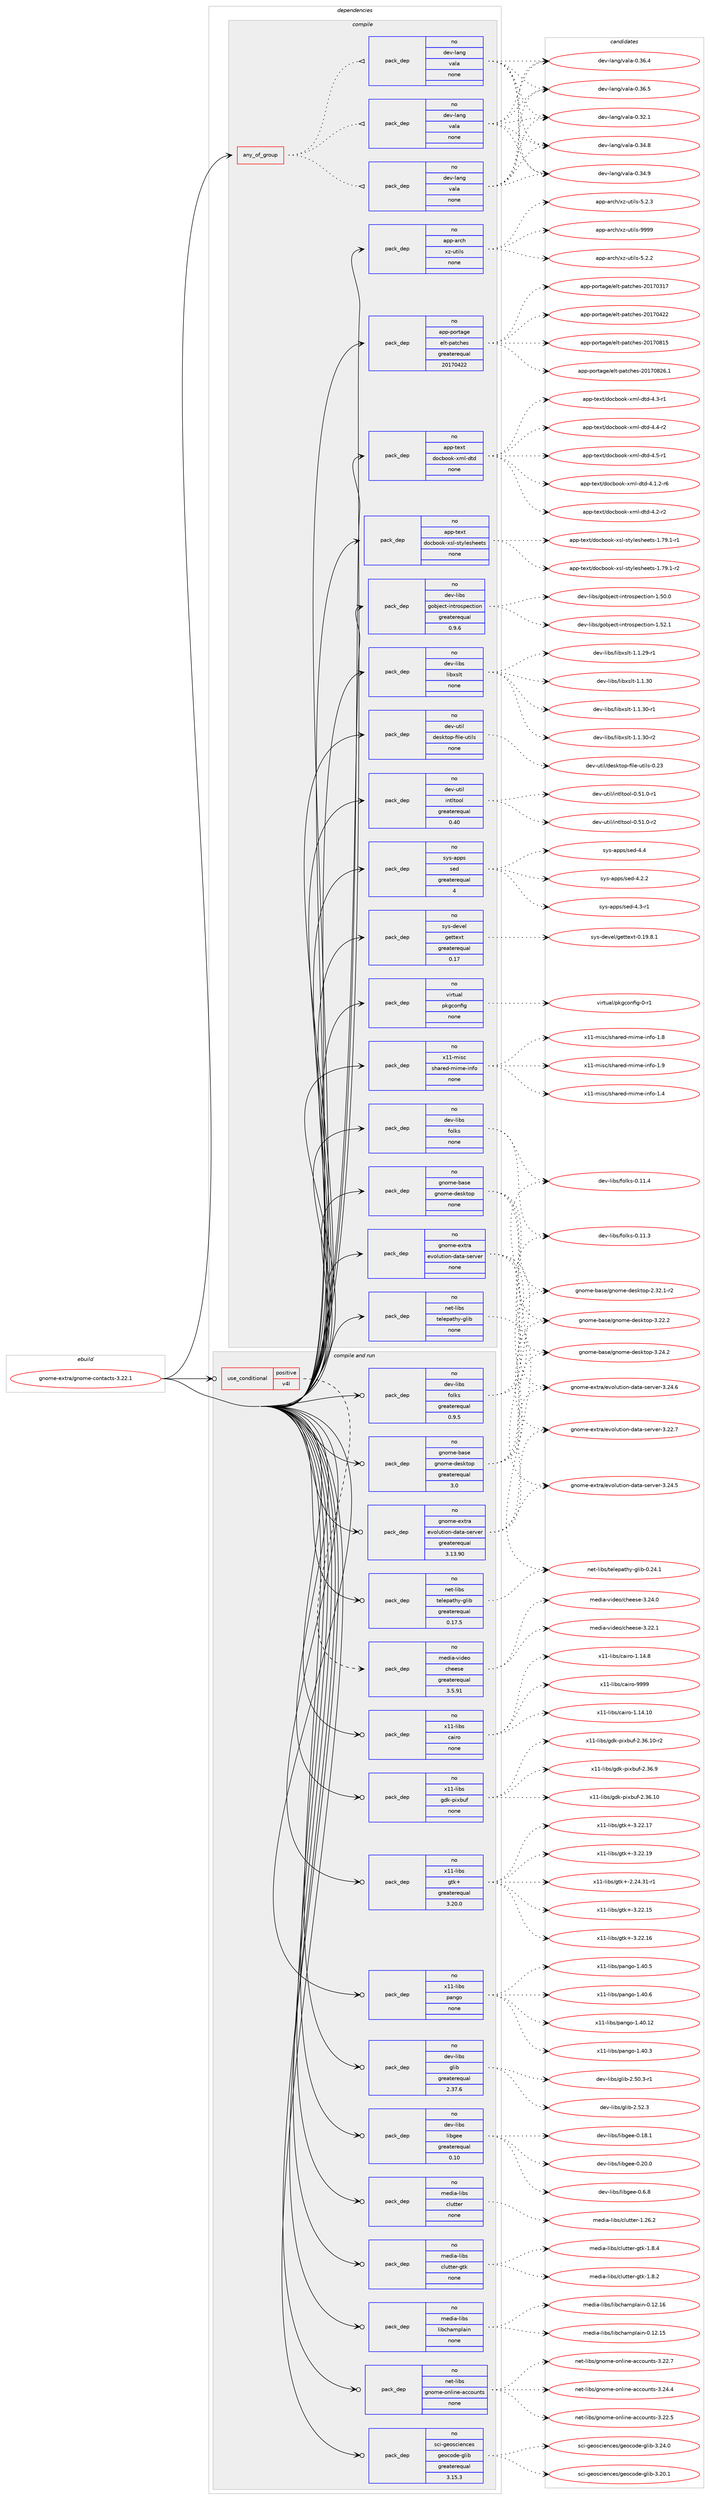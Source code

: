 digraph prolog {

# *************
# Graph options
# *************

newrank=true;
concentrate=true;
compound=true;
graph [rankdir=LR,fontname=Helvetica,fontsize=10,ranksep=1.5];#, ranksep=2.5, nodesep=0.2];
edge  [arrowhead=vee];
node  [fontname=Helvetica,fontsize=10];

# **********
# The ebuild
# **********

subgraph cluster_leftcol {
color=gray;
rank=same;
label=<<i>ebuild</i>>;
id [label="gnome-extra/gnome-contacts-3.22.1", color=red, width=4, href="../gnome-extra/gnome-contacts-3.22.1.svg"];
}

# ****************
# The dependencies
# ****************

subgraph cluster_midcol {
color=gray;
label=<<i>dependencies</i>>;
subgraph cluster_compile {
fillcolor="#eeeeee";
style=filled;
label=<<i>compile</i>>;
subgraph any4841 {
dependency310684 [label=<<TABLE BORDER="0" CELLBORDER="1" CELLSPACING="0" CELLPADDING="4"><TR><TD CELLPADDING="10">any_of_group</TD></TR></TABLE>>, shape=none, color=red];subgraph pack223795 {
dependency310685 [label=<<TABLE BORDER="0" CELLBORDER="1" CELLSPACING="0" CELLPADDING="4" WIDTH="220"><TR><TD ROWSPAN="6" CELLPADDING="30">pack_dep</TD></TR><TR><TD WIDTH="110">no</TD></TR><TR><TD>dev-lang</TD></TR><TR><TD>vala</TD></TR><TR><TD>none</TD></TR><TR><TD></TD></TR></TABLE>>, shape=none, color=blue];
}
dependency310684:e -> dependency310685:w [weight=20,style="dotted",arrowhead="oinv"];
subgraph pack223796 {
dependency310686 [label=<<TABLE BORDER="0" CELLBORDER="1" CELLSPACING="0" CELLPADDING="4" WIDTH="220"><TR><TD ROWSPAN="6" CELLPADDING="30">pack_dep</TD></TR><TR><TD WIDTH="110">no</TD></TR><TR><TD>dev-lang</TD></TR><TR><TD>vala</TD></TR><TR><TD>none</TD></TR><TR><TD></TD></TR></TABLE>>, shape=none, color=blue];
}
dependency310684:e -> dependency310686:w [weight=20,style="dotted",arrowhead="oinv"];
subgraph pack223797 {
dependency310687 [label=<<TABLE BORDER="0" CELLBORDER="1" CELLSPACING="0" CELLPADDING="4" WIDTH="220"><TR><TD ROWSPAN="6" CELLPADDING="30">pack_dep</TD></TR><TR><TD WIDTH="110">no</TD></TR><TR><TD>dev-lang</TD></TR><TR><TD>vala</TD></TR><TR><TD>none</TD></TR><TR><TD></TD></TR></TABLE>>, shape=none, color=blue];
}
dependency310684:e -> dependency310687:w [weight=20,style="dotted",arrowhead="oinv"];
}
id:e -> dependency310684:w [weight=20,style="solid",arrowhead="vee"];
subgraph pack223798 {
dependency310688 [label=<<TABLE BORDER="0" CELLBORDER="1" CELLSPACING="0" CELLPADDING="4" WIDTH="220"><TR><TD ROWSPAN="6" CELLPADDING="30">pack_dep</TD></TR><TR><TD WIDTH="110">no</TD></TR><TR><TD>app-arch</TD></TR><TR><TD>xz-utils</TD></TR><TR><TD>none</TD></TR><TR><TD></TD></TR></TABLE>>, shape=none, color=blue];
}
id:e -> dependency310688:w [weight=20,style="solid",arrowhead="vee"];
subgraph pack223799 {
dependency310689 [label=<<TABLE BORDER="0" CELLBORDER="1" CELLSPACING="0" CELLPADDING="4" WIDTH="220"><TR><TD ROWSPAN="6" CELLPADDING="30">pack_dep</TD></TR><TR><TD WIDTH="110">no</TD></TR><TR><TD>app-portage</TD></TR><TR><TD>elt-patches</TD></TR><TR><TD>greaterequal</TD></TR><TR><TD>20170422</TD></TR></TABLE>>, shape=none, color=blue];
}
id:e -> dependency310689:w [weight=20,style="solid",arrowhead="vee"];
subgraph pack223800 {
dependency310690 [label=<<TABLE BORDER="0" CELLBORDER="1" CELLSPACING="0" CELLPADDING="4" WIDTH="220"><TR><TD ROWSPAN="6" CELLPADDING="30">pack_dep</TD></TR><TR><TD WIDTH="110">no</TD></TR><TR><TD>app-text</TD></TR><TR><TD>docbook-xml-dtd</TD></TR><TR><TD>none</TD></TR><TR><TD></TD></TR></TABLE>>, shape=none, color=blue];
}
id:e -> dependency310690:w [weight=20,style="solid",arrowhead="vee"];
subgraph pack223801 {
dependency310691 [label=<<TABLE BORDER="0" CELLBORDER="1" CELLSPACING="0" CELLPADDING="4" WIDTH="220"><TR><TD ROWSPAN="6" CELLPADDING="30">pack_dep</TD></TR><TR><TD WIDTH="110">no</TD></TR><TR><TD>app-text</TD></TR><TR><TD>docbook-xsl-stylesheets</TD></TR><TR><TD>none</TD></TR><TR><TD></TD></TR></TABLE>>, shape=none, color=blue];
}
id:e -> dependency310691:w [weight=20,style="solid",arrowhead="vee"];
subgraph pack223802 {
dependency310692 [label=<<TABLE BORDER="0" CELLBORDER="1" CELLSPACING="0" CELLPADDING="4" WIDTH="220"><TR><TD ROWSPAN="6" CELLPADDING="30">pack_dep</TD></TR><TR><TD WIDTH="110">no</TD></TR><TR><TD>dev-libs</TD></TR><TR><TD>folks</TD></TR><TR><TD>none</TD></TR><TR><TD></TD></TR></TABLE>>, shape=none, color=blue];
}
id:e -> dependency310692:w [weight=20,style="solid",arrowhead="vee"];
subgraph pack223803 {
dependency310693 [label=<<TABLE BORDER="0" CELLBORDER="1" CELLSPACING="0" CELLPADDING="4" WIDTH="220"><TR><TD ROWSPAN="6" CELLPADDING="30">pack_dep</TD></TR><TR><TD WIDTH="110">no</TD></TR><TR><TD>dev-libs</TD></TR><TR><TD>gobject-introspection</TD></TR><TR><TD>greaterequal</TD></TR><TR><TD>0.9.6</TD></TR></TABLE>>, shape=none, color=blue];
}
id:e -> dependency310693:w [weight=20,style="solid",arrowhead="vee"];
subgraph pack223804 {
dependency310694 [label=<<TABLE BORDER="0" CELLBORDER="1" CELLSPACING="0" CELLPADDING="4" WIDTH="220"><TR><TD ROWSPAN="6" CELLPADDING="30">pack_dep</TD></TR><TR><TD WIDTH="110">no</TD></TR><TR><TD>dev-libs</TD></TR><TR><TD>libxslt</TD></TR><TR><TD>none</TD></TR><TR><TD></TD></TR></TABLE>>, shape=none, color=blue];
}
id:e -> dependency310694:w [weight=20,style="solid",arrowhead="vee"];
subgraph pack223805 {
dependency310695 [label=<<TABLE BORDER="0" CELLBORDER="1" CELLSPACING="0" CELLPADDING="4" WIDTH="220"><TR><TD ROWSPAN="6" CELLPADDING="30">pack_dep</TD></TR><TR><TD WIDTH="110">no</TD></TR><TR><TD>dev-util</TD></TR><TR><TD>desktop-file-utils</TD></TR><TR><TD>none</TD></TR><TR><TD></TD></TR></TABLE>>, shape=none, color=blue];
}
id:e -> dependency310695:w [weight=20,style="solid",arrowhead="vee"];
subgraph pack223806 {
dependency310696 [label=<<TABLE BORDER="0" CELLBORDER="1" CELLSPACING="0" CELLPADDING="4" WIDTH="220"><TR><TD ROWSPAN="6" CELLPADDING="30">pack_dep</TD></TR><TR><TD WIDTH="110">no</TD></TR><TR><TD>dev-util</TD></TR><TR><TD>intltool</TD></TR><TR><TD>greaterequal</TD></TR><TR><TD>0.40</TD></TR></TABLE>>, shape=none, color=blue];
}
id:e -> dependency310696:w [weight=20,style="solid",arrowhead="vee"];
subgraph pack223807 {
dependency310697 [label=<<TABLE BORDER="0" CELLBORDER="1" CELLSPACING="0" CELLPADDING="4" WIDTH="220"><TR><TD ROWSPAN="6" CELLPADDING="30">pack_dep</TD></TR><TR><TD WIDTH="110">no</TD></TR><TR><TD>gnome-base</TD></TR><TR><TD>gnome-desktop</TD></TR><TR><TD>none</TD></TR><TR><TD></TD></TR></TABLE>>, shape=none, color=blue];
}
id:e -> dependency310697:w [weight=20,style="solid",arrowhead="vee"];
subgraph pack223808 {
dependency310698 [label=<<TABLE BORDER="0" CELLBORDER="1" CELLSPACING="0" CELLPADDING="4" WIDTH="220"><TR><TD ROWSPAN="6" CELLPADDING="30">pack_dep</TD></TR><TR><TD WIDTH="110">no</TD></TR><TR><TD>gnome-extra</TD></TR><TR><TD>evolution-data-server</TD></TR><TR><TD>none</TD></TR><TR><TD></TD></TR></TABLE>>, shape=none, color=blue];
}
id:e -> dependency310698:w [weight=20,style="solid",arrowhead="vee"];
subgraph pack223809 {
dependency310699 [label=<<TABLE BORDER="0" CELLBORDER="1" CELLSPACING="0" CELLPADDING="4" WIDTH="220"><TR><TD ROWSPAN="6" CELLPADDING="30">pack_dep</TD></TR><TR><TD WIDTH="110">no</TD></TR><TR><TD>net-libs</TD></TR><TR><TD>telepathy-glib</TD></TR><TR><TD>none</TD></TR><TR><TD></TD></TR></TABLE>>, shape=none, color=blue];
}
id:e -> dependency310699:w [weight=20,style="solid",arrowhead="vee"];
subgraph pack223810 {
dependency310700 [label=<<TABLE BORDER="0" CELLBORDER="1" CELLSPACING="0" CELLPADDING="4" WIDTH="220"><TR><TD ROWSPAN="6" CELLPADDING="30">pack_dep</TD></TR><TR><TD WIDTH="110">no</TD></TR><TR><TD>sys-apps</TD></TR><TR><TD>sed</TD></TR><TR><TD>greaterequal</TD></TR><TR><TD>4</TD></TR></TABLE>>, shape=none, color=blue];
}
id:e -> dependency310700:w [weight=20,style="solid",arrowhead="vee"];
subgraph pack223811 {
dependency310701 [label=<<TABLE BORDER="0" CELLBORDER="1" CELLSPACING="0" CELLPADDING="4" WIDTH="220"><TR><TD ROWSPAN="6" CELLPADDING="30">pack_dep</TD></TR><TR><TD WIDTH="110">no</TD></TR><TR><TD>sys-devel</TD></TR><TR><TD>gettext</TD></TR><TR><TD>greaterequal</TD></TR><TR><TD>0.17</TD></TR></TABLE>>, shape=none, color=blue];
}
id:e -> dependency310701:w [weight=20,style="solid",arrowhead="vee"];
subgraph pack223812 {
dependency310702 [label=<<TABLE BORDER="0" CELLBORDER="1" CELLSPACING="0" CELLPADDING="4" WIDTH="220"><TR><TD ROWSPAN="6" CELLPADDING="30">pack_dep</TD></TR><TR><TD WIDTH="110">no</TD></TR><TR><TD>virtual</TD></TR><TR><TD>pkgconfig</TD></TR><TR><TD>none</TD></TR><TR><TD></TD></TR></TABLE>>, shape=none, color=blue];
}
id:e -> dependency310702:w [weight=20,style="solid",arrowhead="vee"];
subgraph pack223813 {
dependency310703 [label=<<TABLE BORDER="0" CELLBORDER="1" CELLSPACING="0" CELLPADDING="4" WIDTH="220"><TR><TD ROWSPAN="6" CELLPADDING="30">pack_dep</TD></TR><TR><TD WIDTH="110">no</TD></TR><TR><TD>x11-misc</TD></TR><TR><TD>shared-mime-info</TD></TR><TR><TD>none</TD></TR><TR><TD></TD></TR></TABLE>>, shape=none, color=blue];
}
id:e -> dependency310703:w [weight=20,style="solid",arrowhead="vee"];
}
subgraph cluster_compileandrun {
fillcolor="#eeeeee";
style=filled;
label=<<i>compile and run</i>>;
subgraph cond81977 {
dependency310704 [label=<<TABLE BORDER="0" CELLBORDER="1" CELLSPACING="0" CELLPADDING="4"><TR><TD ROWSPAN="3" CELLPADDING="10">use_conditional</TD></TR><TR><TD>positive</TD></TR><TR><TD>v4l</TD></TR></TABLE>>, shape=none, color=red];
subgraph pack223814 {
dependency310705 [label=<<TABLE BORDER="0" CELLBORDER="1" CELLSPACING="0" CELLPADDING="4" WIDTH="220"><TR><TD ROWSPAN="6" CELLPADDING="30">pack_dep</TD></TR><TR><TD WIDTH="110">no</TD></TR><TR><TD>media-video</TD></TR><TR><TD>cheese</TD></TR><TR><TD>greaterequal</TD></TR><TR><TD>3.5.91</TD></TR></TABLE>>, shape=none, color=blue];
}
dependency310704:e -> dependency310705:w [weight=20,style="dashed",arrowhead="vee"];
}
id:e -> dependency310704:w [weight=20,style="solid",arrowhead="odotvee"];
subgraph pack223815 {
dependency310706 [label=<<TABLE BORDER="0" CELLBORDER="1" CELLSPACING="0" CELLPADDING="4" WIDTH="220"><TR><TD ROWSPAN="6" CELLPADDING="30">pack_dep</TD></TR><TR><TD WIDTH="110">no</TD></TR><TR><TD>dev-libs</TD></TR><TR><TD>folks</TD></TR><TR><TD>greaterequal</TD></TR><TR><TD>0.9.5</TD></TR></TABLE>>, shape=none, color=blue];
}
id:e -> dependency310706:w [weight=20,style="solid",arrowhead="odotvee"];
subgraph pack223816 {
dependency310707 [label=<<TABLE BORDER="0" CELLBORDER="1" CELLSPACING="0" CELLPADDING="4" WIDTH="220"><TR><TD ROWSPAN="6" CELLPADDING="30">pack_dep</TD></TR><TR><TD WIDTH="110">no</TD></TR><TR><TD>dev-libs</TD></TR><TR><TD>glib</TD></TR><TR><TD>greaterequal</TD></TR><TR><TD>2.37.6</TD></TR></TABLE>>, shape=none, color=blue];
}
id:e -> dependency310707:w [weight=20,style="solid",arrowhead="odotvee"];
subgraph pack223817 {
dependency310708 [label=<<TABLE BORDER="0" CELLBORDER="1" CELLSPACING="0" CELLPADDING="4" WIDTH="220"><TR><TD ROWSPAN="6" CELLPADDING="30">pack_dep</TD></TR><TR><TD WIDTH="110">no</TD></TR><TR><TD>dev-libs</TD></TR><TR><TD>libgee</TD></TR><TR><TD>greaterequal</TD></TR><TR><TD>0.10</TD></TR></TABLE>>, shape=none, color=blue];
}
id:e -> dependency310708:w [weight=20,style="solid",arrowhead="odotvee"];
subgraph pack223818 {
dependency310709 [label=<<TABLE BORDER="0" CELLBORDER="1" CELLSPACING="0" CELLPADDING="4" WIDTH="220"><TR><TD ROWSPAN="6" CELLPADDING="30">pack_dep</TD></TR><TR><TD WIDTH="110">no</TD></TR><TR><TD>gnome-base</TD></TR><TR><TD>gnome-desktop</TD></TR><TR><TD>greaterequal</TD></TR><TR><TD>3.0</TD></TR></TABLE>>, shape=none, color=blue];
}
id:e -> dependency310709:w [weight=20,style="solid",arrowhead="odotvee"];
subgraph pack223819 {
dependency310710 [label=<<TABLE BORDER="0" CELLBORDER="1" CELLSPACING="0" CELLPADDING="4" WIDTH="220"><TR><TD ROWSPAN="6" CELLPADDING="30">pack_dep</TD></TR><TR><TD WIDTH="110">no</TD></TR><TR><TD>gnome-extra</TD></TR><TR><TD>evolution-data-server</TD></TR><TR><TD>greaterequal</TD></TR><TR><TD>3.13.90</TD></TR></TABLE>>, shape=none, color=blue];
}
id:e -> dependency310710:w [weight=20,style="solid",arrowhead="odotvee"];
subgraph pack223820 {
dependency310711 [label=<<TABLE BORDER="0" CELLBORDER="1" CELLSPACING="0" CELLPADDING="4" WIDTH="220"><TR><TD ROWSPAN="6" CELLPADDING="30">pack_dep</TD></TR><TR><TD WIDTH="110">no</TD></TR><TR><TD>media-libs</TD></TR><TR><TD>clutter</TD></TR><TR><TD>none</TD></TR><TR><TD></TD></TR></TABLE>>, shape=none, color=blue];
}
id:e -> dependency310711:w [weight=20,style="solid",arrowhead="odotvee"];
subgraph pack223821 {
dependency310712 [label=<<TABLE BORDER="0" CELLBORDER="1" CELLSPACING="0" CELLPADDING="4" WIDTH="220"><TR><TD ROWSPAN="6" CELLPADDING="30">pack_dep</TD></TR><TR><TD WIDTH="110">no</TD></TR><TR><TD>media-libs</TD></TR><TR><TD>clutter-gtk</TD></TR><TR><TD>none</TD></TR><TR><TD></TD></TR></TABLE>>, shape=none, color=blue];
}
id:e -> dependency310712:w [weight=20,style="solid",arrowhead="odotvee"];
subgraph pack223822 {
dependency310713 [label=<<TABLE BORDER="0" CELLBORDER="1" CELLSPACING="0" CELLPADDING="4" WIDTH="220"><TR><TD ROWSPAN="6" CELLPADDING="30">pack_dep</TD></TR><TR><TD WIDTH="110">no</TD></TR><TR><TD>media-libs</TD></TR><TR><TD>libchamplain</TD></TR><TR><TD>none</TD></TR><TR><TD></TD></TR></TABLE>>, shape=none, color=blue];
}
id:e -> dependency310713:w [weight=20,style="solid",arrowhead="odotvee"];
subgraph pack223823 {
dependency310714 [label=<<TABLE BORDER="0" CELLBORDER="1" CELLSPACING="0" CELLPADDING="4" WIDTH="220"><TR><TD ROWSPAN="6" CELLPADDING="30">pack_dep</TD></TR><TR><TD WIDTH="110">no</TD></TR><TR><TD>net-libs</TD></TR><TR><TD>gnome-online-accounts</TD></TR><TR><TD>none</TD></TR><TR><TD></TD></TR></TABLE>>, shape=none, color=blue];
}
id:e -> dependency310714:w [weight=20,style="solid",arrowhead="odotvee"];
subgraph pack223824 {
dependency310715 [label=<<TABLE BORDER="0" CELLBORDER="1" CELLSPACING="0" CELLPADDING="4" WIDTH="220"><TR><TD ROWSPAN="6" CELLPADDING="30">pack_dep</TD></TR><TR><TD WIDTH="110">no</TD></TR><TR><TD>net-libs</TD></TR><TR><TD>telepathy-glib</TD></TR><TR><TD>greaterequal</TD></TR><TR><TD>0.17.5</TD></TR></TABLE>>, shape=none, color=blue];
}
id:e -> dependency310715:w [weight=20,style="solid",arrowhead="odotvee"];
subgraph pack223825 {
dependency310716 [label=<<TABLE BORDER="0" CELLBORDER="1" CELLSPACING="0" CELLPADDING="4" WIDTH="220"><TR><TD ROWSPAN="6" CELLPADDING="30">pack_dep</TD></TR><TR><TD WIDTH="110">no</TD></TR><TR><TD>sci-geosciences</TD></TR><TR><TD>geocode-glib</TD></TR><TR><TD>greaterequal</TD></TR><TR><TD>3.15.3</TD></TR></TABLE>>, shape=none, color=blue];
}
id:e -> dependency310716:w [weight=20,style="solid",arrowhead="odotvee"];
subgraph pack223826 {
dependency310717 [label=<<TABLE BORDER="0" CELLBORDER="1" CELLSPACING="0" CELLPADDING="4" WIDTH="220"><TR><TD ROWSPAN="6" CELLPADDING="30">pack_dep</TD></TR><TR><TD WIDTH="110">no</TD></TR><TR><TD>x11-libs</TD></TR><TR><TD>cairo</TD></TR><TR><TD>none</TD></TR><TR><TD></TD></TR></TABLE>>, shape=none, color=blue];
}
id:e -> dependency310717:w [weight=20,style="solid",arrowhead="odotvee"];
subgraph pack223827 {
dependency310718 [label=<<TABLE BORDER="0" CELLBORDER="1" CELLSPACING="0" CELLPADDING="4" WIDTH="220"><TR><TD ROWSPAN="6" CELLPADDING="30">pack_dep</TD></TR><TR><TD WIDTH="110">no</TD></TR><TR><TD>x11-libs</TD></TR><TR><TD>gdk-pixbuf</TD></TR><TR><TD>none</TD></TR><TR><TD></TD></TR></TABLE>>, shape=none, color=blue];
}
id:e -> dependency310718:w [weight=20,style="solid",arrowhead="odotvee"];
subgraph pack223828 {
dependency310719 [label=<<TABLE BORDER="0" CELLBORDER="1" CELLSPACING="0" CELLPADDING="4" WIDTH="220"><TR><TD ROWSPAN="6" CELLPADDING="30">pack_dep</TD></TR><TR><TD WIDTH="110">no</TD></TR><TR><TD>x11-libs</TD></TR><TR><TD>gtk+</TD></TR><TR><TD>greaterequal</TD></TR><TR><TD>3.20.0</TD></TR></TABLE>>, shape=none, color=blue];
}
id:e -> dependency310719:w [weight=20,style="solid",arrowhead="odotvee"];
subgraph pack223829 {
dependency310720 [label=<<TABLE BORDER="0" CELLBORDER="1" CELLSPACING="0" CELLPADDING="4" WIDTH="220"><TR><TD ROWSPAN="6" CELLPADDING="30">pack_dep</TD></TR><TR><TD WIDTH="110">no</TD></TR><TR><TD>x11-libs</TD></TR><TR><TD>pango</TD></TR><TR><TD>none</TD></TR><TR><TD></TD></TR></TABLE>>, shape=none, color=blue];
}
id:e -> dependency310720:w [weight=20,style="solid",arrowhead="odotvee"];
}
subgraph cluster_run {
fillcolor="#eeeeee";
style=filled;
label=<<i>run</i>>;
}
}

# **************
# The candidates
# **************

subgraph cluster_choices {
rank=same;
color=gray;
label=<<i>candidates</i>>;

subgraph choice223795 {
color=black;
nodesep=1;
choice100101118451089711010347118971089745484651504649 [label="dev-lang/vala-0.32.1", color=red, width=4,href="../dev-lang/vala-0.32.1.svg"];
choice100101118451089711010347118971089745484651524656 [label="dev-lang/vala-0.34.8", color=red, width=4,href="../dev-lang/vala-0.34.8.svg"];
choice100101118451089711010347118971089745484651524657 [label="dev-lang/vala-0.34.9", color=red, width=4,href="../dev-lang/vala-0.34.9.svg"];
choice100101118451089711010347118971089745484651544652 [label="dev-lang/vala-0.36.4", color=red, width=4,href="../dev-lang/vala-0.36.4.svg"];
choice100101118451089711010347118971089745484651544653 [label="dev-lang/vala-0.36.5", color=red, width=4,href="../dev-lang/vala-0.36.5.svg"];
dependency310685:e -> choice100101118451089711010347118971089745484651504649:w [style=dotted,weight="100"];
dependency310685:e -> choice100101118451089711010347118971089745484651524656:w [style=dotted,weight="100"];
dependency310685:e -> choice100101118451089711010347118971089745484651524657:w [style=dotted,weight="100"];
dependency310685:e -> choice100101118451089711010347118971089745484651544652:w [style=dotted,weight="100"];
dependency310685:e -> choice100101118451089711010347118971089745484651544653:w [style=dotted,weight="100"];
}
subgraph choice223796 {
color=black;
nodesep=1;
choice100101118451089711010347118971089745484651504649 [label="dev-lang/vala-0.32.1", color=red, width=4,href="../dev-lang/vala-0.32.1.svg"];
choice100101118451089711010347118971089745484651524656 [label="dev-lang/vala-0.34.8", color=red, width=4,href="../dev-lang/vala-0.34.8.svg"];
choice100101118451089711010347118971089745484651524657 [label="dev-lang/vala-0.34.9", color=red, width=4,href="../dev-lang/vala-0.34.9.svg"];
choice100101118451089711010347118971089745484651544652 [label="dev-lang/vala-0.36.4", color=red, width=4,href="../dev-lang/vala-0.36.4.svg"];
choice100101118451089711010347118971089745484651544653 [label="dev-lang/vala-0.36.5", color=red, width=4,href="../dev-lang/vala-0.36.5.svg"];
dependency310686:e -> choice100101118451089711010347118971089745484651504649:w [style=dotted,weight="100"];
dependency310686:e -> choice100101118451089711010347118971089745484651524656:w [style=dotted,weight="100"];
dependency310686:e -> choice100101118451089711010347118971089745484651524657:w [style=dotted,weight="100"];
dependency310686:e -> choice100101118451089711010347118971089745484651544652:w [style=dotted,weight="100"];
dependency310686:e -> choice100101118451089711010347118971089745484651544653:w [style=dotted,weight="100"];
}
subgraph choice223797 {
color=black;
nodesep=1;
choice100101118451089711010347118971089745484651504649 [label="dev-lang/vala-0.32.1", color=red, width=4,href="../dev-lang/vala-0.32.1.svg"];
choice100101118451089711010347118971089745484651524656 [label="dev-lang/vala-0.34.8", color=red, width=4,href="../dev-lang/vala-0.34.8.svg"];
choice100101118451089711010347118971089745484651524657 [label="dev-lang/vala-0.34.9", color=red, width=4,href="../dev-lang/vala-0.34.9.svg"];
choice100101118451089711010347118971089745484651544652 [label="dev-lang/vala-0.36.4", color=red, width=4,href="../dev-lang/vala-0.36.4.svg"];
choice100101118451089711010347118971089745484651544653 [label="dev-lang/vala-0.36.5", color=red, width=4,href="../dev-lang/vala-0.36.5.svg"];
dependency310687:e -> choice100101118451089711010347118971089745484651504649:w [style=dotted,weight="100"];
dependency310687:e -> choice100101118451089711010347118971089745484651524656:w [style=dotted,weight="100"];
dependency310687:e -> choice100101118451089711010347118971089745484651524657:w [style=dotted,weight="100"];
dependency310687:e -> choice100101118451089711010347118971089745484651544652:w [style=dotted,weight="100"];
dependency310687:e -> choice100101118451089711010347118971089745484651544653:w [style=dotted,weight="100"];
}
subgraph choice223798 {
color=black;
nodesep=1;
choice971121124597114991044712012245117116105108115455346504650 [label="app-arch/xz-utils-5.2.2", color=red, width=4,href="../app-arch/xz-utils-5.2.2.svg"];
choice971121124597114991044712012245117116105108115455346504651 [label="app-arch/xz-utils-5.2.3", color=red, width=4,href="../app-arch/xz-utils-5.2.3.svg"];
choice9711211245971149910447120122451171161051081154557575757 [label="app-arch/xz-utils-9999", color=red, width=4,href="../app-arch/xz-utils-9999.svg"];
dependency310688:e -> choice971121124597114991044712012245117116105108115455346504650:w [style=dotted,weight="100"];
dependency310688:e -> choice971121124597114991044712012245117116105108115455346504651:w [style=dotted,weight="100"];
dependency310688:e -> choice9711211245971149910447120122451171161051081154557575757:w [style=dotted,weight="100"];
}
subgraph choice223799 {
color=black;
nodesep=1;
choice97112112451121111141169710310147101108116451129711699104101115455048495548514955 [label="app-portage/elt-patches-20170317", color=red, width=4,href="../app-portage/elt-patches-20170317.svg"];
choice97112112451121111141169710310147101108116451129711699104101115455048495548525050 [label="app-portage/elt-patches-20170422", color=red, width=4,href="../app-portage/elt-patches-20170422.svg"];
choice97112112451121111141169710310147101108116451129711699104101115455048495548564953 [label="app-portage/elt-patches-20170815", color=red, width=4,href="../app-portage/elt-patches-20170815.svg"];
choice971121124511211111411697103101471011081164511297116991041011154550484955485650544649 [label="app-portage/elt-patches-20170826.1", color=red, width=4,href="../app-portage/elt-patches-20170826.1.svg"];
dependency310689:e -> choice97112112451121111141169710310147101108116451129711699104101115455048495548514955:w [style=dotted,weight="100"];
dependency310689:e -> choice97112112451121111141169710310147101108116451129711699104101115455048495548525050:w [style=dotted,weight="100"];
dependency310689:e -> choice97112112451121111141169710310147101108116451129711699104101115455048495548564953:w [style=dotted,weight="100"];
dependency310689:e -> choice971121124511211111411697103101471011081164511297116991041011154550484955485650544649:w [style=dotted,weight="100"];
}
subgraph choice223800 {
color=black;
nodesep=1;
choice971121124511610112011647100111999811111110745120109108451001161004552464946504511454 [label="app-text/docbook-xml-dtd-4.1.2-r6", color=red, width=4,href="../app-text/docbook-xml-dtd-4.1.2-r6.svg"];
choice97112112451161011201164710011199981111111074512010910845100116100455246504511450 [label="app-text/docbook-xml-dtd-4.2-r2", color=red, width=4,href="../app-text/docbook-xml-dtd-4.2-r2.svg"];
choice97112112451161011201164710011199981111111074512010910845100116100455246514511449 [label="app-text/docbook-xml-dtd-4.3-r1", color=red, width=4,href="../app-text/docbook-xml-dtd-4.3-r1.svg"];
choice97112112451161011201164710011199981111111074512010910845100116100455246524511450 [label="app-text/docbook-xml-dtd-4.4-r2", color=red, width=4,href="../app-text/docbook-xml-dtd-4.4-r2.svg"];
choice97112112451161011201164710011199981111111074512010910845100116100455246534511449 [label="app-text/docbook-xml-dtd-4.5-r1", color=red, width=4,href="../app-text/docbook-xml-dtd-4.5-r1.svg"];
dependency310690:e -> choice971121124511610112011647100111999811111110745120109108451001161004552464946504511454:w [style=dotted,weight="100"];
dependency310690:e -> choice97112112451161011201164710011199981111111074512010910845100116100455246504511450:w [style=dotted,weight="100"];
dependency310690:e -> choice97112112451161011201164710011199981111111074512010910845100116100455246514511449:w [style=dotted,weight="100"];
dependency310690:e -> choice97112112451161011201164710011199981111111074512010910845100116100455246524511450:w [style=dotted,weight="100"];
dependency310690:e -> choice97112112451161011201164710011199981111111074512010910845100116100455246534511449:w [style=dotted,weight="100"];
}
subgraph choice223801 {
color=black;
nodesep=1;
choice97112112451161011201164710011199981111111074512011510845115116121108101115104101101116115454946555746494511449 [label="app-text/docbook-xsl-stylesheets-1.79.1-r1", color=red, width=4,href="../app-text/docbook-xsl-stylesheets-1.79.1-r1.svg"];
choice97112112451161011201164710011199981111111074512011510845115116121108101115104101101116115454946555746494511450 [label="app-text/docbook-xsl-stylesheets-1.79.1-r2", color=red, width=4,href="../app-text/docbook-xsl-stylesheets-1.79.1-r2.svg"];
dependency310691:e -> choice97112112451161011201164710011199981111111074512011510845115116121108101115104101101116115454946555746494511449:w [style=dotted,weight="100"];
dependency310691:e -> choice97112112451161011201164710011199981111111074512011510845115116121108101115104101101116115454946555746494511450:w [style=dotted,weight="100"];
}
subgraph choice223802 {
color=black;
nodesep=1;
choice10010111845108105981154710211110810711545484649494651 [label="dev-libs/folks-0.11.3", color=red, width=4,href="../dev-libs/folks-0.11.3.svg"];
choice10010111845108105981154710211110810711545484649494652 [label="dev-libs/folks-0.11.4", color=red, width=4,href="../dev-libs/folks-0.11.4.svg"];
dependency310692:e -> choice10010111845108105981154710211110810711545484649494651:w [style=dotted,weight="100"];
dependency310692:e -> choice10010111845108105981154710211110810711545484649494652:w [style=dotted,weight="100"];
}
subgraph choice223803 {
color=black;
nodesep=1;
choice1001011184510810598115471031119810610199116451051101161141111151121019911610511111045494653484648 [label="dev-libs/gobject-introspection-1.50.0", color=red, width=4,href="../dev-libs/gobject-introspection-1.50.0.svg"];
choice1001011184510810598115471031119810610199116451051101161141111151121019911610511111045494653504649 [label="dev-libs/gobject-introspection-1.52.1", color=red, width=4,href="../dev-libs/gobject-introspection-1.52.1.svg"];
dependency310693:e -> choice1001011184510810598115471031119810610199116451051101161141111151121019911610511111045494653484648:w [style=dotted,weight="100"];
dependency310693:e -> choice1001011184510810598115471031119810610199116451051101161141111151121019911610511111045494653504649:w [style=dotted,weight="100"];
}
subgraph choice223804 {
color=black;
nodesep=1;
choice10010111845108105981154710810598120115108116454946494650574511449 [label="dev-libs/libxslt-1.1.29-r1", color=red, width=4,href="../dev-libs/libxslt-1.1.29-r1.svg"];
choice1001011184510810598115471081059812011510811645494649465148 [label="dev-libs/libxslt-1.1.30", color=red, width=4,href="../dev-libs/libxslt-1.1.30.svg"];
choice10010111845108105981154710810598120115108116454946494651484511449 [label="dev-libs/libxslt-1.1.30-r1", color=red, width=4,href="../dev-libs/libxslt-1.1.30-r1.svg"];
choice10010111845108105981154710810598120115108116454946494651484511450 [label="dev-libs/libxslt-1.1.30-r2", color=red, width=4,href="../dev-libs/libxslt-1.1.30-r2.svg"];
dependency310694:e -> choice10010111845108105981154710810598120115108116454946494650574511449:w [style=dotted,weight="100"];
dependency310694:e -> choice1001011184510810598115471081059812011510811645494649465148:w [style=dotted,weight="100"];
dependency310694:e -> choice10010111845108105981154710810598120115108116454946494651484511449:w [style=dotted,weight="100"];
dependency310694:e -> choice10010111845108105981154710810598120115108116454946494651484511450:w [style=dotted,weight="100"];
}
subgraph choice223805 {
color=black;
nodesep=1;
choice100101118451171161051084710010111510711611111245102105108101451171161051081154548465051 [label="dev-util/desktop-file-utils-0.23", color=red, width=4,href="../dev-util/desktop-file-utils-0.23.svg"];
dependency310695:e -> choice100101118451171161051084710010111510711611111245102105108101451171161051081154548465051:w [style=dotted,weight="100"];
}
subgraph choice223806 {
color=black;
nodesep=1;
choice1001011184511711610510847105110116108116111111108454846534946484511449 [label="dev-util/intltool-0.51.0-r1", color=red, width=4,href="../dev-util/intltool-0.51.0-r1.svg"];
choice1001011184511711610510847105110116108116111111108454846534946484511450 [label="dev-util/intltool-0.51.0-r2", color=red, width=4,href="../dev-util/intltool-0.51.0-r2.svg"];
dependency310696:e -> choice1001011184511711610510847105110116108116111111108454846534946484511449:w [style=dotted,weight="100"];
dependency310696:e -> choice1001011184511711610510847105110116108116111111108454846534946484511450:w [style=dotted,weight="100"];
}
subgraph choice223807 {
color=black;
nodesep=1;
choice1031101111091014598971151014710311011110910145100101115107116111112455046515046494511450 [label="gnome-base/gnome-desktop-2.32.1-r2", color=red, width=4,href="../gnome-base/gnome-desktop-2.32.1-r2.svg"];
choice103110111109101459897115101471031101111091014510010111510711611111245514650504650 [label="gnome-base/gnome-desktop-3.22.2", color=red, width=4,href="../gnome-base/gnome-desktop-3.22.2.svg"];
choice103110111109101459897115101471031101111091014510010111510711611111245514650524650 [label="gnome-base/gnome-desktop-3.24.2", color=red, width=4,href="../gnome-base/gnome-desktop-3.24.2.svg"];
dependency310697:e -> choice1031101111091014598971151014710311011110910145100101115107116111112455046515046494511450:w [style=dotted,weight="100"];
dependency310697:e -> choice103110111109101459897115101471031101111091014510010111510711611111245514650504650:w [style=dotted,weight="100"];
dependency310697:e -> choice103110111109101459897115101471031101111091014510010111510711611111245514650524650:w [style=dotted,weight="100"];
}
subgraph choice223808 {
color=black;
nodesep=1;
choice1031101111091014510112011611497471011181111081171161051111104510097116974511510111411810111445514650504655 [label="gnome-extra/evolution-data-server-3.22.7", color=red, width=4,href="../gnome-extra/evolution-data-server-3.22.7.svg"];
choice1031101111091014510112011611497471011181111081171161051111104510097116974511510111411810111445514650524653 [label="gnome-extra/evolution-data-server-3.24.5", color=red, width=4,href="../gnome-extra/evolution-data-server-3.24.5.svg"];
choice1031101111091014510112011611497471011181111081171161051111104510097116974511510111411810111445514650524654 [label="gnome-extra/evolution-data-server-3.24.6", color=red, width=4,href="../gnome-extra/evolution-data-server-3.24.6.svg"];
dependency310698:e -> choice1031101111091014510112011611497471011181111081171161051111104510097116974511510111411810111445514650504655:w [style=dotted,weight="100"];
dependency310698:e -> choice1031101111091014510112011611497471011181111081171161051111104510097116974511510111411810111445514650524653:w [style=dotted,weight="100"];
dependency310698:e -> choice1031101111091014510112011611497471011181111081171161051111104510097116974511510111411810111445514650524654:w [style=dotted,weight="100"];
}
subgraph choice223809 {
color=black;
nodesep=1;
choice11010111645108105981154711610110810111297116104121451031081059845484650524649 [label="net-libs/telepathy-glib-0.24.1", color=red, width=4,href="../net-libs/telepathy-glib-0.24.1.svg"];
dependency310699:e -> choice11010111645108105981154711610110810111297116104121451031081059845484650524649:w [style=dotted,weight="100"];
}
subgraph choice223810 {
color=black;
nodesep=1;
choice115121115459711211211547115101100455246504650 [label="sys-apps/sed-4.2.2", color=red, width=4,href="../sys-apps/sed-4.2.2.svg"];
choice115121115459711211211547115101100455246514511449 [label="sys-apps/sed-4.3-r1", color=red, width=4,href="../sys-apps/sed-4.3-r1.svg"];
choice11512111545971121121154711510110045524652 [label="sys-apps/sed-4.4", color=red, width=4,href="../sys-apps/sed-4.4.svg"];
dependency310700:e -> choice115121115459711211211547115101100455246504650:w [style=dotted,weight="100"];
dependency310700:e -> choice115121115459711211211547115101100455246514511449:w [style=dotted,weight="100"];
dependency310700:e -> choice11512111545971121121154711510110045524652:w [style=dotted,weight="100"];
}
subgraph choice223811 {
color=black;
nodesep=1;
choice1151211154510010111810110847103101116116101120116454846495746564649 [label="sys-devel/gettext-0.19.8.1", color=red, width=4,href="../sys-devel/gettext-0.19.8.1.svg"];
dependency310701:e -> choice1151211154510010111810110847103101116116101120116454846495746564649:w [style=dotted,weight="100"];
}
subgraph choice223812 {
color=black;
nodesep=1;
choice11810511411611797108471121071039911111010210510345484511449 [label="virtual/pkgconfig-0-r1", color=red, width=4,href="../virtual/pkgconfig-0-r1.svg"];
dependency310702:e -> choice11810511411611797108471121071039911111010210510345484511449:w [style=dotted,weight="100"];
}
subgraph choice223813 {
color=black;
nodesep=1;
choice120494945109105115994711510497114101100451091051091014510511010211145494652 [label="x11-misc/shared-mime-info-1.4", color=red, width=4,href="../x11-misc/shared-mime-info-1.4.svg"];
choice120494945109105115994711510497114101100451091051091014510511010211145494656 [label="x11-misc/shared-mime-info-1.8", color=red, width=4,href="../x11-misc/shared-mime-info-1.8.svg"];
choice120494945109105115994711510497114101100451091051091014510511010211145494657 [label="x11-misc/shared-mime-info-1.9", color=red, width=4,href="../x11-misc/shared-mime-info-1.9.svg"];
dependency310703:e -> choice120494945109105115994711510497114101100451091051091014510511010211145494652:w [style=dotted,weight="100"];
dependency310703:e -> choice120494945109105115994711510497114101100451091051091014510511010211145494656:w [style=dotted,weight="100"];
dependency310703:e -> choice120494945109105115994711510497114101100451091051091014510511010211145494657:w [style=dotted,weight="100"];
}
subgraph choice223814 {
color=black;
nodesep=1;
choice1091011001059745118105100101111479910410110111510145514650504649 [label="media-video/cheese-3.22.1", color=red, width=4,href="../media-video/cheese-3.22.1.svg"];
choice1091011001059745118105100101111479910410110111510145514650524648 [label="media-video/cheese-3.24.0", color=red, width=4,href="../media-video/cheese-3.24.0.svg"];
dependency310705:e -> choice1091011001059745118105100101111479910410110111510145514650504649:w [style=dotted,weight="100"];
dependency310705:e -> choice1091011001059745118105100101111479910410110111510145514650524648:w [style=dotted,weight="100"];
}
subgraph choice223815 {
color=black;
nodesep=1;
choice10010111845108105981154710211110810711545484649494651 [label="dev-libs/folks-0.11.3", color=red, width=4,href="../dev-libs/folks-0.11.3.svg"];
choice10010111845108105981154710211110810711545484649494652 [label="dev-libs/folks-0.11.4", color=red, width=4,href="../dev-libs/folks-0.11.4.svg"];
dependency310706:e -> choice10010111845108105981154710211110810711545484649494651:w [style=dotted,weight="100"];
dependency310706:e -> choice10010111845108105981154710211110810711545484649494652:w [style=dotted,weight="100"];
}
subgraph choice223816 {
color=black;
nodesep=1;
choice10010111845108105981154710310810598455046534846514511449 [label="dev-libs/glib-2.50.3-r1", color=red, width=4,href="../dev-libs/glib-2.50.3-r1.svg"];
choice1001011184510810598115471031081059845504653504651 [label="dev-libs/glib-2.52.3", color=red, width=4,href="../dev-libs/glib-2.52.3.svg"];
dependency310707:e -> choice10010111845108105981154710310810598455046534846514511449:w [style=dotted,weight="100"];
dependency310707:e -> choice1001011184510810598115471031081059845504653504651:w [style=dotted,weight="100"];
}
subgraph choice223817 {
color=black;
nodesep=1;
choice1001011184510810598115471081059810310110145484649564649 [label="dev-libs/libgee-0.18.1", color=red, width=4,href="../dev-libs/libgee-0.18.1.svg"];
choice1001011184510810598115471081059810310110145484650484648 [label="dev-libs/libgee-0.20.0", color=red, width=4,href="../dev-libs/libgee-0.20.0.svg"];
choice10010111845108105981154710810598103101101454846544656 [label="dev-libs/libgee-0.6.8", color=red, width=4,href="../dev-libs/libgee-0.6.8.svg"];
dependency310708:e -> choice1001011184510810598115471081059810310110145484649564649:w [style=dotted,weight="100"];
dependency310708:e -> choice1001011184510810598115471081059810310110145484650484648:w [style=dotted,weight="100"];
dependency310708:e -> choice10010111845108105981154710810598103101101454846544656:w [style=dotted,weight="100"];
}
subgraph choice223818 {
color=black;
nodesep=1;
choice1031101111091014598971151014710311011110910145100101115107116111112455046515046494511450 [label="gnome-base/gnome-desktop-2.32.1-r2", color=red, width=4,href="../gnome-base/gnome-desktop-2.32.1-r2.svg"];
choice103110111109101459897115101471031101111091014510010111510711611111245514650504650 [label="gnome-base/gnome-desktop-3.22.2", color=red, width=4,href="../gnome-base/gnome-desktop-3.22.2.svg"];
choice103110111109101459897115101471031101111091014510010111510711611111245514650524650 [label="gnome-base/gnome-desktop-3.24.2", color=red, width=4,href="../gnome-base/gnome-desktop-3.24.2.svg"];
dependency310709:e -> choice1031101111091014598971151014710311011110910145100101115107116111112455046515046494511450:w [style=dotted,weight="100"];
dependency310709:e -> choice103110111109101459897115101471031101111091014510010111510711611111245514650504650:w [style=dotted,weight="100"];
dependency310709:e -> choice103110111109101459897115101471031101111091014510010111510711611111245514650524650:w [style=dotted,weight="100"];
}
subgraph choice223819 {
color=black;
nodesep=1;
choice1031101111091014510112011611497471011181111081171161051111104510097116974511510111411810111445514650504655 [label="gnome-extra/evolution-data-server-3.22.7", color=red, width=4,href="../gnome-extra/evolution-data-server-3.22.7.svg"];
choice1031101111091014510112011611497471011181111081171161051111104510097116974511510111411810111445514650524653 [label="gnome-extra/evolution-data-server-3.24.5", color=red, width=4,href="../gnome-extra/evolution-data-server-3.24.5.svg"];
choice1031101111091014510112011611497471011181111081171161051111104510097116974511510111411810111445514650524654 [label="gnome-extra/evolution-data-server-3.24.6", color=red, width=4,href="../gnome-extra/evolution-data-server-3.24.6.svg"];
dependency310710:e -> choice1031101111091014510112011611497471011181111081171161051111104510097116974511510111411810111445514650504655:w [style=dotted,weight="100"];
dependency310710:e -> choice1031101111091014510112011611497471011181111081171161051111104510097116974511510111411810111445514650524653:w [style=dotted,weight="100"];
dependency310710:e -> choice1031101111091014510112011611497471011181111081171161051111104510097116974511510111411810111445514650524654:w [style=dotted,weight="100"];
}
subgraph choice223820 {
color=black;
nodesep=1;
choice109101100105974510810598115479910811711611610111445494650544650 [label="media-libs/clutter-1.26.2", color=red, width=4,href="../media-libs/clutter-1.26.2.svg"];
dependency310711:e -> choice109101100105974510810598115479910811711611610111445494650544650:w [style=dotted,weight="100"];
}
subgraph choice223821 {
color=black;
nodesep=1;
choice109101100105974510810598115479910811711611610111445103116107454946564650 [label="media-libs/clutter-gtk-1.8.2", color=red, width=4,href="../media-libs/clutter-gtk-1.8.2.svg"];
choice109101100105974510810598115479910811711611610111445103116107454946564652 [label="media-libs/clutter-gtk-1.8.4", color=red, width=4,href="../media-libs/clutter-gtk-1.8.4.svg"];
dependency310712:e -> choice109101100105974510810598115479910811711611610111445103116107454946564650:w [style=dotted,weight="100"];
dependency310712:e -> choice109101100105974510810598115479910811711611610111445103116107454946564652:w [style=dotted,weight="100"];
}
subgraph choice223822 {
color=black;
nodesep=1;
choice10910110010597451081059811547108105989910497109112108971051104548464950464953 [label="media-libs/libchamplain-0.12.15", color=red, width=4,href="../media-libs/libchamplain-0.12.15.svg"];
choice10910110010597451081059811547108105989910497109112108971051104548464950464954 [label="media-libs/libchamplain-0.12.16", color=red, width=4,href="../media-libs/libchamplain-0.12.16.svg"];
dependency310713:e -> choice10910110010597451081059811547108105989910497109112108971051104548464950464953:w [style=dotted,weight="100"];
dependency310713:e -> choice10910110010597451081059811547108105989910497109112108971051104548464950464954:w [style=dotted,weight="100"];
}
subgraph choice223823 {
color=black;
nodesep=1;
choice110101116451081059811547103110111109101451111101081051101014597999911111711011611545514650504653 [label="net-libs/gnome-online-accounts-3.22.5", color=red, width=4,href="../net-libs/gnome-online-accounts-3.22.5.svg"];
choice110101116451081059811547103110111109101451111101081051101014597999911111711011611545514650504655 [label="net-libs/gnome-online-accounts-3.22.7", color=red, width=4,href="../net-libs/gnome-online-accounts-3.22.7.svg"];
choice110101116451081059811547103110111109101451111101081051101014597999911111711011611545514650524652 [label="net-libs/gnome-online-accounts-3.24.4", color=red, width=4,href="../net-libs/gnome-online-accounts-3.24.4.svg"];
dependency310714:e -> choice110101116451081059811547103110111109101451111101081051101014597999911111711011611545514650504653:w [style=dotted,weight="100"];
dependency310714:e -> choice110101116451081059811547103110111109101451111101081051101014597999911111711011611545514650504655:w [style=dotted,weight="100"];
dependency310714:e -> choice110101116451081059811547103110111109101451111101081051101014597999911111711011611545514650524652:w [style=dotted,weight="100"];
}
subgraph choice223824 {
color=black;
nodesep=1;
choice11010111645108105981154711610110810111297116104121451031081059845484650524649 [label="net-libs/telepathy-glib-0.24.1", color=red, width=4,href="../net-libs/telepathy-glib-0.24.1.svg"];
dependency310715:e -> choice11010111645108105981154711610110810111297116104121451031081059845484650524649:w [style=dotted,weight="100"];
}
subgraph choice223825 {
color=black;
nodesep=1;
choice115991054510310111111599105101110991011154710310111199111100101451031081059845514650484649 [label="sci-geosciences/geocode-glib-3.20.1", color=red, width=4,href="../sci-geosciences/geocode-glib-3.20.1.svg"];
choice115991054510310111111599105101110991011154710310111199111100101451031081059845514650524648 [label="sci-geosciences/geocode-glib-3.24.0", color=red, width=4,href="../sci-geosciences/geocode-glib-3.24.0.svg"];
dependency310716:e -> choice115991054510310111111599105101110991011154710310111199111100101451031081059845514650484649:w [style=dotted,weight="100"];
dependency310716:e -> choice115991054510310111111599105101110991011154710310111199111100101451031081059845514650524648:w [style=dotted,weight="100"];
}
subgraph choice223826 {
color=black;
nodesep=1;
choice120494945108105981154799971051141114549464952464948 [label="x11-libs/cairo-1.14.10", color=red, width=4,href="../x11-libs/cairo-1.14.10.svg"];
choice1204949451081059811547999710511411145494649524656 [label="x11-libs/cairo-1.14.8", color=red, width=4,href="../x11-libs/cairo-1.14.8.svg"];
choice120494945108105981154799971051141114557575757 [label="x11-libs/cairo-9999", color=red, width=4,href="../x11-libs/cairo-9999.svg"];
dependency310717:e -> choice120494945108105981154799971051141114549464952464948:w [style=dotted,weight="100"];
dependency310717:e -> choice1204949451081059811547999710511411145494649524656:w [style=dotted,weight="100"];
dependency310717:e -> choice120494945108105981154799971051141114557575757:w [style=dotted,weight="100"];
}
subgraph choice223827 {
color=black;
nodesep=1;
choice120494945108105981154710310010745112105120981171024550465154464948 [label="x11-libs/gdk-pixbuf-2.36.10", color=red, width=4,href="../x11-libs/gdk-pixbuf-2.36.10.svg"];
choice1204949451081059811547103100107451121051209811710245504651544649484511450 [label="x11-libs/gdk-pixbuf-2.36.10-r2", color=red, width=4,href="../x11-libs/gdk-pixbuf-2.36.10-r2.svg"];
choice1204949451081059811547103100107451121051209811710245504651544657 [label="x11-libs/gdk-pixbuf-2.36.9", color=red, width=4,href="../x11-libs/gdk-pixbuf-2.36.9.svg"];
dependency310718:e -> choice120494945108105981154710310010745112105120981171024550465154464948:w [style=dotted,weight="100"];
dependency310718:e -> choice1204949451081059811547103100107451121051209811710245504651544649484511450:w [style=dotted,weight="100"];
dependency310718:e -> choice1204949451081059811547103100107451121051209811710245504651544657:w [style=dotted,weight="100"];
}
subgraph choice223828 {
color=black;
nodesep=1;
choice12049494510810598115471031161074345504650524651494511449 [label="x11-libs/gtk+-2.24.31-r1", color=red, width=4,href="../x11-libs/gtk+-2.24.31-r1.svg"];
choice1204949451081059811547103116107434551465050464953 [label="x11-libs/gtk+-3.22.15", color=red, width=4,href="../x11-libs/gtk+-3.22.15.svg"];
choice1204949451081059811547103116107434551465050464954 [label="x11-libs/gtk+-3.22.16", color=red, width=4,href="../x11-libs/gtk+-3.22.16.svg"];
choice1204949451081059811547103116107434551465050464955 [label="x11-libs/gtk+-3.22.17", color=red, width=4,href="../x11-libs/gtk+-3.22.17.svg"];
choice1204949451081059811547103116107434551465050464957 [label="x11-libs/gtk+-3.22.19", color=red, width=4,href="../x11-libs/gtk+-3.22.19.svg"];
dependency310719:e -> choice12049494510810598115471031161074345504650524651494511449:w [style=dotted,weight="100"];
dependency310719:e -> choice1204949451081059811547103116107434551465050464953:w [style=dotted,weight="100"];
dependency310719:e -> choice1204949451081059811547103116107434551465050464954:w [style=dotted,weight="100"];
dependency310719:e -> choice1204949451081059811547103116107434551465050464955:w [style=dotted,weight="100"];
dependency310719:e -> choice1204949451081059811547103116107434551465050464957:w [style=dotted,weight="100"];
}
subgraph choice223829 {
color=black;
nodesep=1;
choice1204949451081059811547112971101031114549465248464950 [label="x11-libs/pango-1.40.12", color=red, width=4,href="../x11-libs/pango-1.40.12.svg"];
choice12049494510810598115471129711010311145494652484651 [label="x11-libs/pango-1.40.3", color=red, width=4,href="../x11-libs/pango-1.40.3.svg"];
choice12049494510810598115471129711010311145494652484653 [label="x11-libs/pango-1.40.5", color=red, width=4,href="../x11-libs/pango-1.40.5.svg"];
choice12049494510810598115471129711010311145494652484654 [label="x11-libs/pango-1.40.6", color=red, width=4,href="../x11-libs/pango-1.40.6.svg"];
dependency310720:e -> choice1204949451081059811547112971101031114549465248464950:w [style=dotted,weight="100"];
dependency310720:e -> choice12049494510810598115471129711010311145494652484651:w [style=dotted,weight="100"];
dependency310720:e -> choice12049494510810598115471129711010311145494652484653:w [style=dotted,weight="100"];
dependency310720:e -> choice12049494510810598115471129711010311145494652484654:w [style=dotted,weight="100"];
}
}

}
